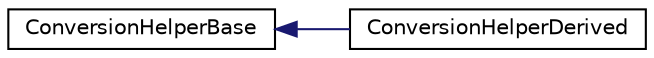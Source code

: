 digraph "Иерархия классов. Графический вид."
{
 // LATEX_PDF_SIZE
  edge [fontname="Helvetica",fontsize="10",labelfontname="Helvetica",labelfontsize="10"];
  node [fontname="Helvetica",fontsize="10",shape=record];
  rankdir="LR";
  Node0 [label="ConversionHelperBase",height=0.2,width=0.4,color="black", fillcolor="white", style="filled",URL="$classConversionHelperBase.html",tooltip=" "];
  Node0 -> Node1 [dir="back",color="midnightblue",fontsize="10",style="solid",fontname="Helvetica"];
  Node1 [label="ConversionHelperDerived",height=0.2,width=0.4,color="black", fillcolor="white", style="filled",URL="$classConversionHelperDerived.html",tooltip=" "];
}
